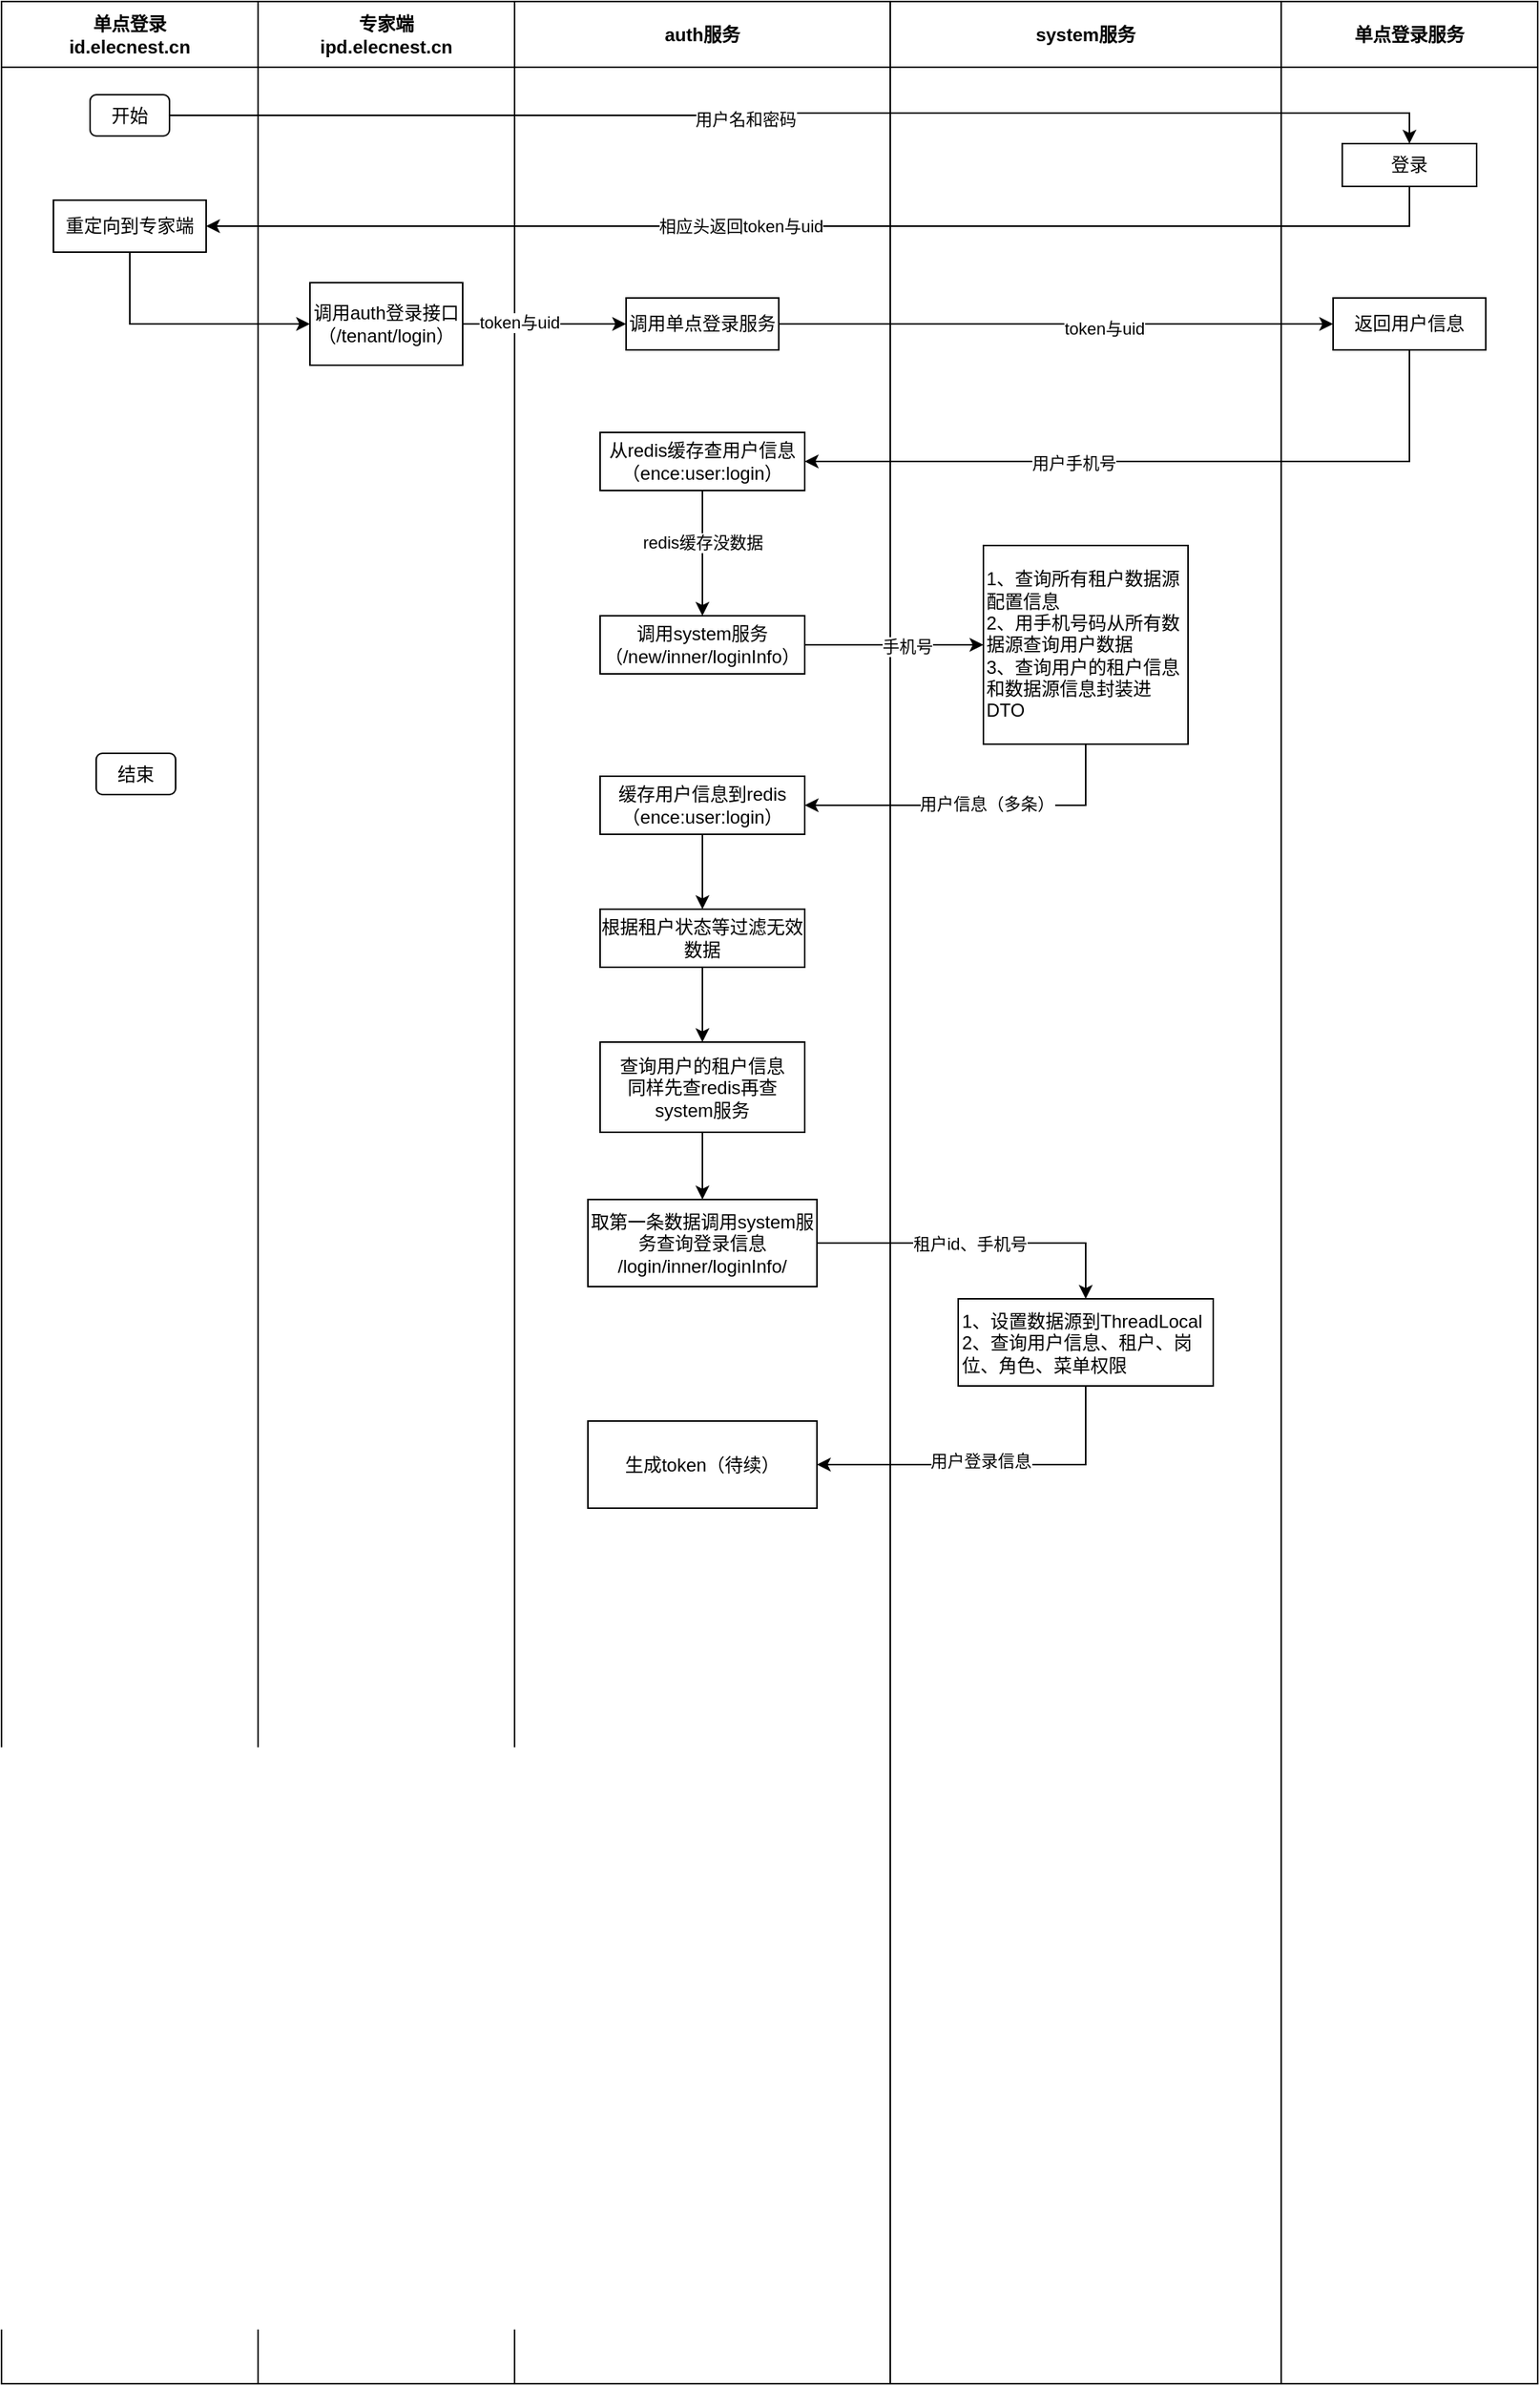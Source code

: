 <mxfile version="21.2.9" type="github">
  <diagram id="aS9pjdUC0Do7hMSleVWt" name="第 1 页">
    <mxGraphModel dx="1793" dy="985" grid="1" gridSize="10" guides="1" tooltips="1" connect="1" arrows="1" fold="1" page="1" pageScale="1" pageWidth="2336" pageHeight="1654" background="none" math="0" shadow="0">
      <root>
        <mxCell id="0" />
        <mxCell id="1" parent="0" />
        <mxCell id="7LPtwlAG4lGF97Sh4nB2-2" value="单点登录&lt;br&gt;id.elecnest.cn" style="swimlane;whiteSpace=wrap;html=1;startSize=43;" vertex="1" parent="1">
          <mxGeometry x="247" y="21" width="168" height="1559" as="geometry" />
        </mxCell>
        <mxCell id="7LPtwlAG4lGF97Sh4nB2-10" value="开始" style="rounded=1;whiteSpace=wrap;html=1;" vertex="1" parent="7LPtwlAG4lGF97Sh4nB2-2">
          <mxGeometry x="58" y="61" width="52" height="27" as="geometry" />
        </mxCell>
        <mxCell id="7LPtwlAG4lGF97Sh4nB2-12" value="结束" style="rounded=1;whiteSpace=wrap;html=1;" vertex="1" parent="7LPtwlAG4lGF97Sh4nB2-2">
          <mxGeometry x="62" y="492" width="52" height="27" as="geometry" />
        </mxCell>
        <mxCell id="7LPtwlAG4lGF97Sh4nB2-34" value="重定向到专家端" style="rounded=0;whiteSpace=wrap;html=1;" vertex="1" parent="7LPtwlAG4lGF97Sh4nB2-2">
          <mxGeometry x="34" y="130" width="100" height="34" as="geometry" />
        </mxCell>
        <mxCell id="7LPtwlAG4lGF97Sh4nB2-19" value="system服务" style="swimlane;whiteSpace=wrap;html=1;startSize=43;" vertex="1" parent="1">
          <mxGeometry x="829" y="21" width="256" height="1559" as="geometry" />
        </mxCell>
        <mxCell id="7LPtwlAG4lGF97Sh4nB2-58" value="&lt;div style=&quot;&quot;&gt;&lt;span style=&quot;background-color: initial;&quot;&gt;1、查询所有租户数据源配置信息&lt;/span&gt;&lt;/div&gt;2、用手机号码从所有数据源查询用户数据&lt;br&gt;3、查询用户的租户信息和数据源信息封装进DTO" style="rounded=0;whiteSpace=wrap;html=1;align=left;" vertex="1" parent="7LPtwlAG4lGF97Sh4nB2-19">
          <mxGeometry x="61" y="356" width="134" height="130" as="geometry" />
        </mxCell>
        <mxCell id="7LPtwlAG4lGF97Sh4nB2-71" value="1、设置数据源到ThreadLocal&lt;br&gt;2、查询用户信息、租户、岗位、角色、菜单权限" style="rounded=0;whiteSpace=wrap;html=1;align=left;" vertex="1" parent="7LPtwlAG4lGF97Sh4nB2-19">
          <mxGeometry x="44.5" y="849" width="167" height="57" as="geometry" />
        </mxCell>
        <mxCell id="7LPtwlAG4lGF97Sh4nB2-22" value="auth服务" style="swimlane;whiteSpace=wrap;html=1;startSize=43;" vertex="1" parent="1">
          <mxGeometry x="583" y="21" width="246" height="1559" as="geometry" />
        </mxCell>
        <mxCell id="7LPtwlAG4lGF97Sh4nB2-45" value="调用单点登录服务" style="rounded=0;whiteSpace=wrap;html=1;" vertex="1" parent="7LPtwlAG4lGF97Sh4nB2-22">
          <mxGeometry x="73" y="194" width="100" height="34" as="geometry" />
        </mxCell>
        <mxCell id="7LPtwlAG4lGF97Sh4nB2-54" style="edgeStyle=orthogonalEdgeStyle;rounded=0;orthogonalLoop=1;jettySize=auto;html=1;exitX=0.5;exitY=1;exitDx=0;exitDy=0;entryX=0.5;entryY=0;entryDx=0;entryDy=0;" edge="1" parent="7LPtwlAG4lGF97Sh4nB2-22" source="7LPtwlAG4lGF97Sh4nB2-49" target="7LPtwlAG4lGF97Sh4nB2-52">
          <mxGeometry relative="1" as="geometry" />
        </mxCell>
        <mxCell id="7LPtwlAG4lGF97Sh4nB2-57" value="redis缓存没数据" style="edgeLabel;html=1;align=center;verticalAlign=middle;resizable=0;points=[];" vertex="1" connectable="0" parent="7LPtwlAG4lGF97Sh4nB2-54">
          <mxGeometry x="-0.178" relative="1" as="geometry">
            <mxPoint as="offset" />
          </mxGeometry>
        </mxCell>
        <mxCell id="7LPtwlAG4lGF97Sh4nB2-49" value="从redis缓存查用户信息（ence:user:login）" style="rounded=0;whiteSpace=wrap;html=1;" vertex="1" parent="7LPtwlAG4lGF97Sh4nB2-22">
          <mxGeometry x="56" y="282" width="134" height="38" as="geometry" />
        </mxCell>
        <mxCell id="7LPtwlAG4lGF97Sh4nB2-52" value="调用system服务&lt;br&gt;（/new/inner/loginInfo&lt;span style=&quot;background-color: initial;&quot;&gt;）&lt;/span&gt;" style="rounded=0;whiteSpace=wrap;html=1;" vertex="1" parent="7LPtwlAG4lGF97Sh4nB2-22">
          <mxGeometry x="56" y="402" width="134" height="38" as="geometry" />
        </mxCell>
        <mxCell id="7LPtwlAG4lGF97Sh4nB2-66" style="edgeStyle=orthogonalEdgeStyle;rounded=0;orthogonalLoop=1;jettySize=auto;html=1;exitX=0.5;exitY=1;exitDx=0;exitDy=0;entryX=0.5;entryY=0;entryDx=0;entryDy=0;" edge="1" parent="7LPtwlAG4lGF97Sh4nB2-22" source="7LPtwlAG4lGF97Sh4nB2-62" target="7LPtwlAG4lGF97Sh4nB2-64">
          <mxGeometry relative="1" as="geometry" />
        </mxCell>
        <mxCell id="7LPtwlAG4lGF97Sh4nB2-62" value="缓存用户信息到redis&lt;br&gt;（ence:user:login）" style="rounded=0;whiteSpace=wrap;html=1;" vertex="1" parent="7LPtwlAG4lGF97Sh4nB2-22">
          <mxGeometry x="56" y="507" width="134" height="38" as="geometry" />
        </mxCell>
        <mxCell id="7LPtwlAG4lGF97Sh4nB2-68" style="edgeStyle=orthogonalEdgeStyle;rounded=0;orthogonalLoop=1;jettySize=auto;html=1;exitX=0.5;exitY=1;exitDx=0;exitDy=0;" edge="1" parent="7LPtwlAG4lGF97Sh4nB2-22" source="7LPtwlAG4lGF97Sh4nB2-64" target="7LPtwlAG4lGF97Sh4nB2-67">
          <mxGeometry relative="1" as="geometry" />
        </mxCell>
        <mxCell id="7LPtwlAG4lGF97Sh4nB2-64" value="根据租户状态等过滤无效数据" style="rounded=0;whiteSpace=wrap;html=1;" vertex="1" parent="7LPtwlAG4lGF97Sh4nB2-22">
          <mxGeometry x="56" y="594" width="134" height="38" as="geometry" />
        </mxCell>
        <mxCell id="7LPtwlAG4lGF97Sh4nB2-70" style="edgeStyle=orthogonalEdgeStyle;rounded=0;orthogonalLoop=1;jettySize=auto;html=1;exitX=0.5;exitY=1;exitDx=0;exitDy=0;entryX=0.5;entryY=0;entryDx=0;entryDy=0;" edge="1" parent="7LPtwlAG4lGF97Sh4nB2-22" source="7LPtwlAG4lGF97Sh4nB2-67" target="7LPtwlAG4lGF97Sh4nB2-69">
          <mxGeometry relative="1" as="geometry" />
        </mxCell>
        <mxCell id="7LPtwlAG4lGF97Sh4nB2-67" value="查询用户的租户信息&lt;br&gt;同样先查redis再查system服务" style="rounded=0;whiteSpace=wrap;html=1;" vertex="1" parent="7LPtwlAG4lGF97Sh4nB2-22">
          <mxGeometry x="56" y="681" width="134" height="59" as="geometry" />
        </mxCell>
        <mxCell id="7LPtwlAG4lGF97Sh4nB2-69" value="取第一条数据调用system服务查询登录信息&lt;br&gt;/login/inner/loginInfo/" style="rounded=0;whiteSpace=wrap;html=1;align=center;" vertex="1" parent="7LPtwlAG4lGF97Sh4nB2-22">
          <mxGeometry x="48" y="784" width="150" height="57" as="geometry" />
        </mxCell>
        <mxCell id="7LPtwlAG4lGF97Sh4nB2-75" value="生成token（待续）" style="rounded=0;whiteSpace=wrap;html=1;align=center;" vertex="1" parent="7LPtwlAG4lGF97Sh4nB2-22">
          <mxGeometry x="48" y="929" width="150" height="57" as="geometry" />
        </mxCell>
        <mxCell id="7LPtwlAG4lGF97Sh4nB2-25" value="专家端&lt;br&gt;ipd.elecnest.cn" style="swimlane;whiteSpace=wrap;html=1;startSize=43;" vertex="1" parent="1">
          <mxGeometry x="415" y="21" width="168" height="1559" as="geometry" />
        </mxCell>
        <mxCell id="7LPtwlAG4lGF97Sh4nB2-38" value="调用auth登录接口&lt;br&gt;（/tenant/login）" style="rounded=0;whiteSpace=wrap;html=1;" vertex="1" parent="7LPtwlAG4lGF97Sh4nB2-25">
          <mxGeometry x="34" y="184" width="100" height="54" as="geometry" />
        </mxCell>
        <mxCell id="7LPtwlAG4lGF97Sh4nB2-28" value="单点登录服务" style="swimlane;whiteSpace=wrap;html=1;startSize=43;" vertex="1" parent="1">
          <mxGeometry x="1085" y="21" width="168" height="1559" as="geometry" />
        </mxCell>
        <mxCell id="7LPtwlAG4lGF97Sh4nB2-30" value="登录" style="rounded=0;whiteSpace=wrap;html=1;" vertex="1" parent="7LPtwlAG4lGF97Sh4nB2-28">
          <mxGeometry x="40" y="93" width="88" height="28" as="geometry" />
        </mxCell>
        <mxCell id="7LPtwlAG4lGF97Sh4nB2-46" value="返回用户信息" style="rounded=0;whiteSpace=wrap;html=1;" vertex="1" parent="7LPtwlAG4lGF97Sh4nB2-28">
          <mxGeometry x="34" y="194" width="100" height="34" as="geometry" />
        </mxCell>
        <mxCell id="7LPtwlAG4lGF97Sh4nB2-32" style="edgeStyle=orthogonalEdgeStyle;rounded=0;orthogonalLoop=1;jettySize=auto;html=1;exitX=1;exitY=0.5;exitDx=0;exitDy=0;entryX=0.5;entryY=0;entryDx=0;entryDy=0;" edge="1" parent="1" source="7LPtwlAG4lGF97Sh4nB2-10" target="7LPtwlAG4lGF97Sh4nB2-30">
          <mxGeometry relative="1" as="geometry" />
        </mxCell>
        <mxCell id="7LPtwlAG4lGF97Sh4nB2-33" value="用户名和密码" style="edgeLabel;html=1;align=center;verticalAlign=middle;resizable=0;points=[];" vertex="1" connectable="0" parent="7LPtwlAG4lGF97Sh4nB2-32">
          <mxGeometry x="-0.095" y="-2" relative="1" as="geometry">
            <mxPoint as="offset" />
          </mxGeometry>
        </mxCell>
        <mxCell id="7LPtwlAG4lGF97Sh4nB2-36" style="edgeStyle=orthogonalEdgeStyle;rounded=0;orthogonalLoop=1;jettySize=auto;html=1;exitX=0.5;exitY=1;exitDx=0;exitDy=0;entryX=1;entryY=0.5;entryDx=0;entryDy=0;" edge="1" parent="1" source="7LPtwlAG4lGF97Sh4nB2-30" target="7LPtwlAG4lGF97Sh4nB2-34">
          <mxGeometry relative="1" as="geometry" />
        </mxCell>
        <mxCell id="7LPtwlAG4lGF97Sh4nB2-37" value="相应头返回token与uid" style="edgeLabel;html=1;align=center;verticalAlign=middle;resizable=0;points=[];" vertex="1" connectable="0" parent="7LPtwlAG4lGF97Sh4nB2-36">
          <mxGeometry x="0.14" relative="1" as="geometry">
            <mxPoint as="offset" />
          </mxGeometry>
        </mxCell>
        <mxCell id="7LPtwlAG4lGF97Sh4nB2-39" style="edgeStyle=orthogonalEdgeStyle;rounded=0;orthogonalLoop=1;jettySize=auto;html=1;exitX=0.5;exitY=1;exitDx=0;exitDy=0;entryX=0;entryY=0.5;entryDx=0;entryDy=0;" edge="1" parent="1" source="7LPtwlAG4lGF97Sh4nB2-34" target="7LPtwlAG4lGF97Sh4nB2-38">
          <mxGeometry relative="1" as="geometry" />
        </mxCell>
        <mxCell id="7LPtwlAG4lGF97Sh4nB2-43" style="edgeStyle=orthogonalEdgeStyle;rounded=0;orthogonalLoop=1;jettySize=auto;html=1;exitX=1;exitY=0.5;exitDx=0;exitDy=0;entryX=0;entryY=0.5;entryDx=0;entryDy=0;" edge="1" parent="1" source="7LPtwlAG4lGF97Sh4nB2-38" target="7LPtwlAG4lGF97Sh4nB2-45">
          <mxGeometry relative="1" as="geometry">
            <mxPoint x="652" y="234.0" as="targetPoint" />
          </mxGeometry>
        </mxCell>
        <mxCell id="7LPtwlAG4lGF97Sh4nB2-44" value="token与uid" style="edgeLabel;html=1;align=center;verticalAlign=middle;resizable=0;points=[];" vertex="1" connectable="0" parent="7LPtwlAG4lGF97Sh4nB2-43">
          <mxGeometry x="-0.304" y="1" relative="1" as="geometry">
            <mxPoint as="offset" />
          </mxGeometry>
        </mxCell>
        <mxCell id="7LPtwlAG4lGF97Sh4nB2-47" style="edgeStyle=orthogonalEdgeStyle;rounded=0;orthogonalLoop=1;jettySize=auto;html=1;exitX=1;exitY=0.5;exitDx=0;exitDy=0;entryX=0;entryY=0.5;entryDx=0;entryDy=0;" edge="1" parent="1" source="7LPtwlAG4lGF97Sh4nB2-45" target="7LPtwlAG4lGF97Sh4nB2-46">
          <mxGeometry relative="1" as="geometry" />
        </mxCell>
        <mxCell id="7LPtwlAG4lGF97Sh4nB2-48" value="token与uid" style="edgeLabel;html=1;align=center;verticalAlign=middle;resizable=0;points=[];" vertex="1" connectable="0" parent="7LPtwlAG4lGF97Sh4nB2-47">
          <mxGeometry x="0.173" y="-3" relative="1" as="geometry">
            <mxPoint as="offset" />
          </mxGeometry>
        </mxCell>
        <mxCell id="7LPtwlAG4lGF97Sh4nB2-50" style="edgeStyle=orthogonalEdgeStyle;rounded=0;orthogonalLoop=1;jettySize=auto;html=1;exitX=0.5;exitY=1;exitDx=0;exitDy=0;entryX=1;entryY=0.5;entryDx=0;entryDy=0;" edge="1" parent="1" source="7LPtwlAG4lGF97Sh4nB2-46" target="7LPtwlAG4lGF97Sh4nB2-49">
          <mxGeometry relative="1" as="geometry" />
        </mxCell>
        <mxCell id="7LPtwlAG4lGF97Sh4nB2-51" value="用户手机号" style="edgeLabel;html=1;align=center;verticalAlign=middle;resizable=0;points=[];" vertex="1" connectable="0" parent="7LPtwlAG4lGF97Sh4nB2-50">
          <mxGeometry x="0.249" y="1" relative="1" as="geometry">
            <mxPoint as="offset" />
          </mxGeometry>
        </mxCell>
        <mxCell id="7LPtwlAG4lGF97Sh4nB2-59" style="edgeStyle=orthogonalEdgeStyle;rounded=0;orthogonalLoop=1;jettySize=auto;html=1;exitX=1;exitY=0.5;exitDx=0;exitDy=0;entryX=0;entryY=0.5;entryDx=0;entryDy=0;" edge="1" parent="1" source="7LPtwlAG4lGF97Sh4nB2-52" target="7LPtwlAG4lGF97Sh4nB2-58">
          <mxGeometry relative="1" as="geometry" />
        </mxCell>
        <mxCell id="7LPtwlAG4lGF97Sh4nB2-61" value="手机号" style="edgeLabel;html=1;align=center;verticalAlign=middle;resizable=0;points=[];" vertex="1" connectable="0" parent="7LPtwlAG4lGF97Sh4nB2-59">
          <mxGeometry x="0.14" y="-1" relative="1" as="geometry">
            <mxPoint as="offset" />
          </mxGeometry>
        </mxCell>
        <mxCell id="7LPtwlAG4lGF97Sh4nB2-63" style="edgeStyle=orthogonalEdgeStyle;rounded=0;orthogonalLoop=1;jettySize=auto;html=1;exitX=0.5;exitY=1;exitDx=0;exitDy=0;entryX=1;entryY=0.5;entryDx=0;entryDy=0;" edge="1" parent="1" source="7LPtwlAG4lGF97Sh4nB2-58" target="7LPtwlAG4lGF97Sh4nB2-62">
          <mxGeometry relative="1" as="geometry" />
        </mxCell>
        <mxCell id="7LPtwlAG4lGF97Sh4nB2-65" value="用户信息（多条）" style="edgeLabel;html=1;align=center;verticalAlign=middle;resizable=0;points=[];" vertex="1" connectable="0" parent="7LPtwlAG4lGF97Sh4nB2-63">
          <mxGeometry x="-0.063" y="-1" relative="1" as="geometry">
            <mxPoint as="offset" />
          </mxGeometry>
        </mxCell>
        <mxCell id="7LPtwlAG4lGF97Sh4nB2-72" style="edgeStyle=orthogonalEdgeStyle;rounded=0;orthogonalLoop=1;jettySize=auto;html=1;exitX=1;exitY=0.5;exitDx=0;exitDy=0;entryX=0.5;entryY=0;entryDx=0;entryDy=0;" edge="1" parent="1" source="7LPtwlAG4lGF97Sh4nB2-69" target="7LPtwlAG4lGF97Sh4nB2-71">
          <mxGeometry relative="1" as="geometry" />
        </mxCell>
        <mxCell id="7LPtwlAG4lGF97Sh4nB2-74" value="租户id、手机号" style="edgeLabel;html=1;align=center;verticalAlign=middle;resizable=0;points=[];" vertex="1" connectable="0" parent="7LPtwlAG4lGF97Sh4nB2-72">
          <mxGeometry x="-0.064" relative="1" as="geometry">
            <mxPoint as="offset" />
          </mxGeometry>
        </mxCell>
        <mxCell id="7LPtwlAG4lGF97Sh4nB2-76" style="edgeStyle=orthogonalEdgeStyle;rounded=0;orthogonalLoop=1;jettySize=auto;html=1;exitX=0.5;exitY=1;exitDx=0;exitDy=0;entryX=1;entryY=0.5;entryDx=0;entryDy=0;" edge="1" parent="1" source="7LPtwlAG4lGF97Sh4nB2-71" target="7LPtwlAG4lGF97Sh4nB2-75">
          <mxGeometry relative="1" as="geometry" />
        </mxCell>
        <mxCell id="7LPtwlAG4lGF97Sh4nB2-77" value="用户登录信息" style="edgeLabel;html=1;align=center;verticalAlign=middle;resizable=0;points=[];" vertex="1" connectable="0" parent="7LPtwlAG4lGF97Sh4nB2-76">
          <mxGeometry x="0.061" y="-3" relative="1" as="geometry">
            <mxPoint as="offset" />
          </mxGeometry>
        </mxCell>
      </root>
    </mxGraphModel>
  </diagram>
</mxfile>
